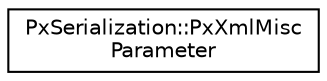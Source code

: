 digraph "Graphical Class Hierarchy"
{
  edge [fontname="Helvetica",fontsize="10",labelfontname="Helvetica",labelfontsize="10"];
  node [fontname="Helvetica",fontsize="10",shape=record];
  rankdir="LR";
  Node0 [label="PxSerialization::PxXmlMisc\lParameter",height=0.2,width=0.4,color="black", fillcolor="white", style="filled",URL="$structPxSerialization_1_1PxXmlMiscParameter.html",tooltip="Additional PxScene and PxPhysics options stored in XML serialized data. "];
}
